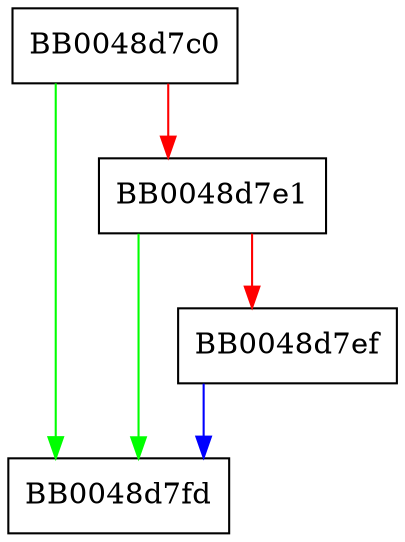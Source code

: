 digraph SSL_CTX_set_next_proto_select_cb {
  node [shape="box"];
  graph [splines=ortho];
  BB0048d7c0 -> BB0048d7fd [color="green"];
  BB0048d7c0 -> BB0048d7e1 [color="red"];
  BB0048d7e1 -> BB0048d7fd [color="green"];
  BB0048d7e1 -> BB0048d7ef [color="red"];
  BB0048d7ef -> BB0048d7fd [color="blue"];
}